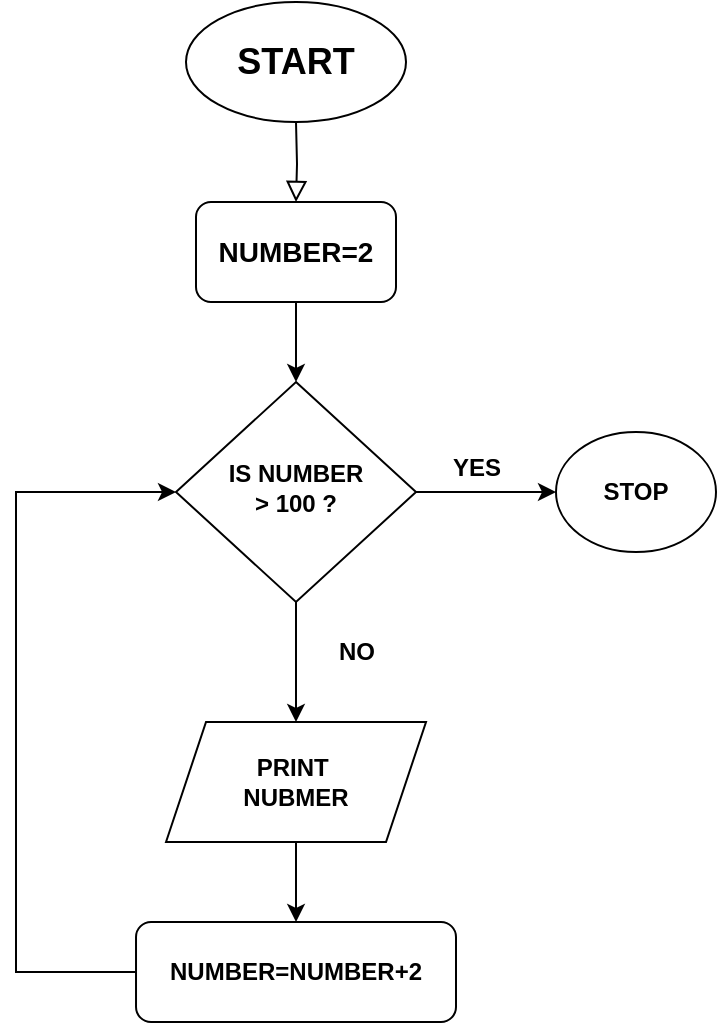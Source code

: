 <mxfile version="21.8.0" type="google">
  <diagram id="C5RBs43oDa-KdzZeNtuy" name="Page-1">
    <mxGraphModel grid="1" page="1" gridSize="10" guides="1" tooltips="1" connect="1" arrows="1" fold="1" pageScale="1" pageWidth="827" pageHeight="1169" math="0" shadow="0">
      <root>
        <mxCell id="WIyWlLk6GJQsqaUBKTNV-0" />
        <mxCell id="WIyWlLk6GJQsqaUBKTNV-1" parent="WIyWlLk6GJQsqaUBKTNV-0" />
        <mxCell id="WIyWlLk6GJQsqaUBKTNV-2" value="" style="rounded=0;html=1;jettySize=auto;orthogonalLoop=1;fontSize=12;endArrow=block;endFill=0;endSize=8;strokeWidth=1;shadow=0;labelBackgroundColor=none;edgeStyle=orthogonalEdgeStyle;entryX=0.5;entryY=0;entryDx=0;entryDy=0;fontStyle=1" edge="1" parent="WIyWlLk6GJQsqaUBKTNV-1" target="1Y0k1wK1vhPC6oGSsDgZ-0">
          <mxGeometry relative="1" as="geometry">
            <mxPoint x="220" y="120" as="sourcePoint" />
          </mxGeometry>
        </mxCell>
        <mxCell id="1Y0k1wK1vhPC6oGSsDgZ-24" value="" style="edgeStyle=orthogonalEdgeStyle;rounded=0;orthogonalLoop=1;jettySize=auto;html=1;" edge="1" parent="WIyWlLk6GJQsqaUBKTNV-1" source="WIyWlLk6GJQsqaUBKTNV-6" target="1Y0k1wK1vhPC6oGSsDgZ-3">
          <mxGeometry relative="1" as="geometry" />
        </mxCell>
        <mxCell id="1Y0k1wK1vhPC6oGSsDgZ-28" value="" style="edgeStyle=orthogonalEdgeStyle;rounded=0;orthogonalLoop=1;jettySize=auto;html=1;" edge="1" parent="WIyWlLk6GJQsqaUBKTNV-1" source="WIyWlLk6GJQsqaUBKTNV-6" target="1Y0k1wK1vhPC6oGSsDgZ-27">
          <mxGeometry relative="1" as="geometry" />
        </mxCell>
        <mxCell id="WIyWlLk6GJQsqaUBKTNV-6" value="IS NUMBER&lt;br&gt;&amp;gt; 100 ?" style="rhombus;whiteSpace=wrap;html=1;shadow=0;fontFamily=Helvetica;fontSize=12;align=center;strokeWidth=1;spacing=6;spacingTop=-4;fontStyle=1" vertex="1" parent="WIyWlLk6GJQsqaUBKTNV-1">
          <mxGeometry x="160" y="250" width="120" height="110" as="geometry" />
        </mxCell>
        <mxCell id="WIyWlLk6GJQsqaUBKTNV-11" value="NUMBER=NUMBER+2" style="rounded=1;whiteSpace=wrap;html=1;fontSize=12;glass=0;strokeWidth=1;shadow=0;fontStyle=1" vertex="1" parent="WIyWlLk6GJQsqaUBKTNV-1">
          <mxGeometry x="140.01" y="520" width="159.99" height="50" as="geometry" />
        </mxCell>
        <mxCell id="1Y0k1wK1vhPC6oGSsDgZ-26" value="" style="edgeStyle=orthogonalEdgeStyle;rounded=0;orthogonalLoop=1;jettySize=auto;html=1;" edge="1" parent="WIyWlLk6GJQsqaUBKTNV-1" source="1Y0k1wK1vhPC6oGSsDgZ-0" target="WIyWlLk6GJQsqaUBKTNV-6">
          <mxGeometry relative="1" as="geometry" />
        </mxCell>
        <mxCell id="1Y0k1wK1vhPC6oGSsDgZ-0" value="&lt;font style=&quot;font-size: 14px;&quot;&gt;NUMBER=2&lt;/font&gt;" style="rounded=1;whiteSpace=wrap;html=1;fontStyle=1;fontSize=12;" vertex="1" parent="WIyWlLk6GJQsqaUBKTNV-1">
          <mxGeometry x="170" y="160" width="100" height="50" as="geometry" />
        </mxCell>
        <mxCell id="1Y0k1wK1vhPC6oGSsDgZ-7" value="&lt;font style=&quot;font-size: 18px;&quot;&gt;START&lt;/font&gt;" style="ellipse;whiteSpace=wrap;html=1;fontStyle=1;fontSize=12;" vertex="1" parent="WIyWlLk6GJQsqaUBKTNV-1">
          <mxGeometry x="165" y="60" width="110" height="60" as="geometry" />
        </mxCell>
        <mxCell id="1Y0k1wK1vhPC6oGSsDgZ-13" style="edgeStyle=orthogonalEdgeStyle;rounded=0;orthogonalLoop=1;jettySize=auto;html=1;exitX=0.5;exitY=1;exitDx=0;exitDy=0;fontStyle=1;fontSize=12;" edge="1" parent="WIyWlLk6GJQsqaUBKTNV-1" source="1Y0k1wK1vhPC6oGSsDgZ-3" target="1Y0k1wK1vhPC6oGSsDgZ-3">
          <mxGeometry relative="1" as="geometry" />
        </mxCell>
        <mxCell id="1Y0k1wK1vhPC6oGSsDgZ-15" value="" style="endArrow=classic;html=1;rounded=0;exitX=0;exitY=0.5;exitDx=0;exitDy=0;fontStyle=1;fontSize=12;entryX=0;entryY=0.5;entryDx=0;entryDy=0;" edge="1" parent="WIyWlLk6GJQsqaUBKTNV-1" source="WIyWlLk6GJQsqaUBKTNV-11" target="WIyWlLk6GJQsqaUBKTNV-6">
          <mxGeometry width="50" height="50" relative="1" as="geometry">
            <mxPoint x="100" y="520" as="sourcePoint" />
            <mxPoint x="120" y="290" as="targetPoint" />
            <Array as="points">
              <mxPoint x="80" y="545" />
              <mxPoint x="80" y="305" />
            </Array>
          </mxGeometry>
        </mxCell>
        <mxCell id="1Y0k1wK1vhPC6oGSsDgZ-20" value="" style="endArrow=classic;html=1;rounded=0;fontStyle=1;fontSize=12;" edge="1" parent="WIyWlLk6GJQsqaUBKTNV-1" target="1Y0k1wK1vhPC6oGSsDgZ-3">
          <mxGeometry width="50" height="50" relative="1" as="geometry">
            <mxPoint x="220" y="460" as="sourcePoint" />
            <mxPoint x="219.5" y="500" as="targetPoint" />
            <Array as="points" />
          </mxGeometry>
        </mxCell>
        <mxCell id="1Y0k1wK1vhPC6oGSsDgZ-25" value="" style="edgeStyle=orthogonalEdgeStyle;rounded=0;orthogonalLoop=1;jettySize=auto;html=1;" edge="1" parent="WIyWlLk6GJQsqaUBKTNV-1" source="1Y0k1wK1vhPC6oGSsDgZ-3" target="WIyWlLk6GJQsqaUBKTNV-11">
          <mxGeometry relative="1" as="geometry" />
        </mxCell>
        <mxCell id="1Y0k1wK1vhPC6oGSsDgZ-3" value="PRINT&amp;nbsp;&lt;br&gt;NUBMER" style="shape=parallelogram;perimeter=parallelogramPerimeter;whiteSpace=wrap;html=1;fixedSize=1;fontStyle=1;fontSize=12;" vertex="1" parent="WIyWlLk6GJQsqaUBKTNV-1">
          <mxGeometry x="155.01" y="420" width="130" height="60" as="geometry" />
        </mxCell>
        <mxCell id="1Y0k1wK1vhPC6oGSsDgZ-27" value="&lt;b&gt;STOP&lt;/b&gt;" style="ellipse;whiteSpace=wrap;html=1;" vertex="1" parent="WIyWlLk6GJQsqaUBKTNV-1">
          <mxGeometry x="350" y="275" width="80" height="60" as="geometry" />
        </mxCell>
        <mxCell id="1Y0k1wK1vhPC6oGSsDgZ-29" value="&lt;b&gt;YES&lt;/b&gt;" style="text;html=1;align=center;verticalAlign=middle;resizable=0;points=[];autosize=1;strokeColor=none;fillColor=none;" vertex="1" parent="WIyWlLk6GJQsqaUBKTNV-1">
          <mxGeometry x="285" y="278" width="50" height="30" as="geometry" />
        </mxCell>
        <mxCell id="1Y0k1wK1vhPC6oGSsDgZ-30" value="&lt;b&gt;NO&lt;/b&gt;" style="text;html=1;align=center;verticalAlign=middle;resizable=0;points=[];autosize=1;strokeColor=none;fillColor=none;" vertex="1" parent="WIyWlLk6GJQsqaUBKTNV-1">
          <mxGeometry x="230" y="370" width="40" height="30" as="geometry" />
        </mxCell>
      </root>
    </mxGraphModel>
  </diagram>
</mxfile>
